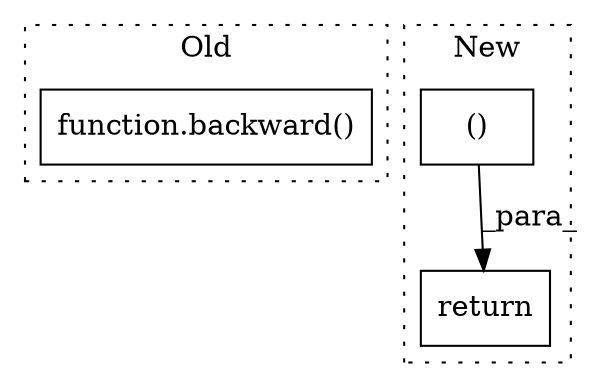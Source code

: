 digraph G {
subgraph cluster0 {
1 [label="function.backward()" a="75" s="3442,3555" l="9,1" shape="box"];
label = "Old";
style="dotted";
}
subgraph cluster1 {
2 [label="()" a="54" s="3879" l="54" shape="box"];
3 [label="return" a="93" s="3870" l="7" shape="box"];
label = "New";
style="dotted";
}
2 -> 3 [label="_para_"];
}